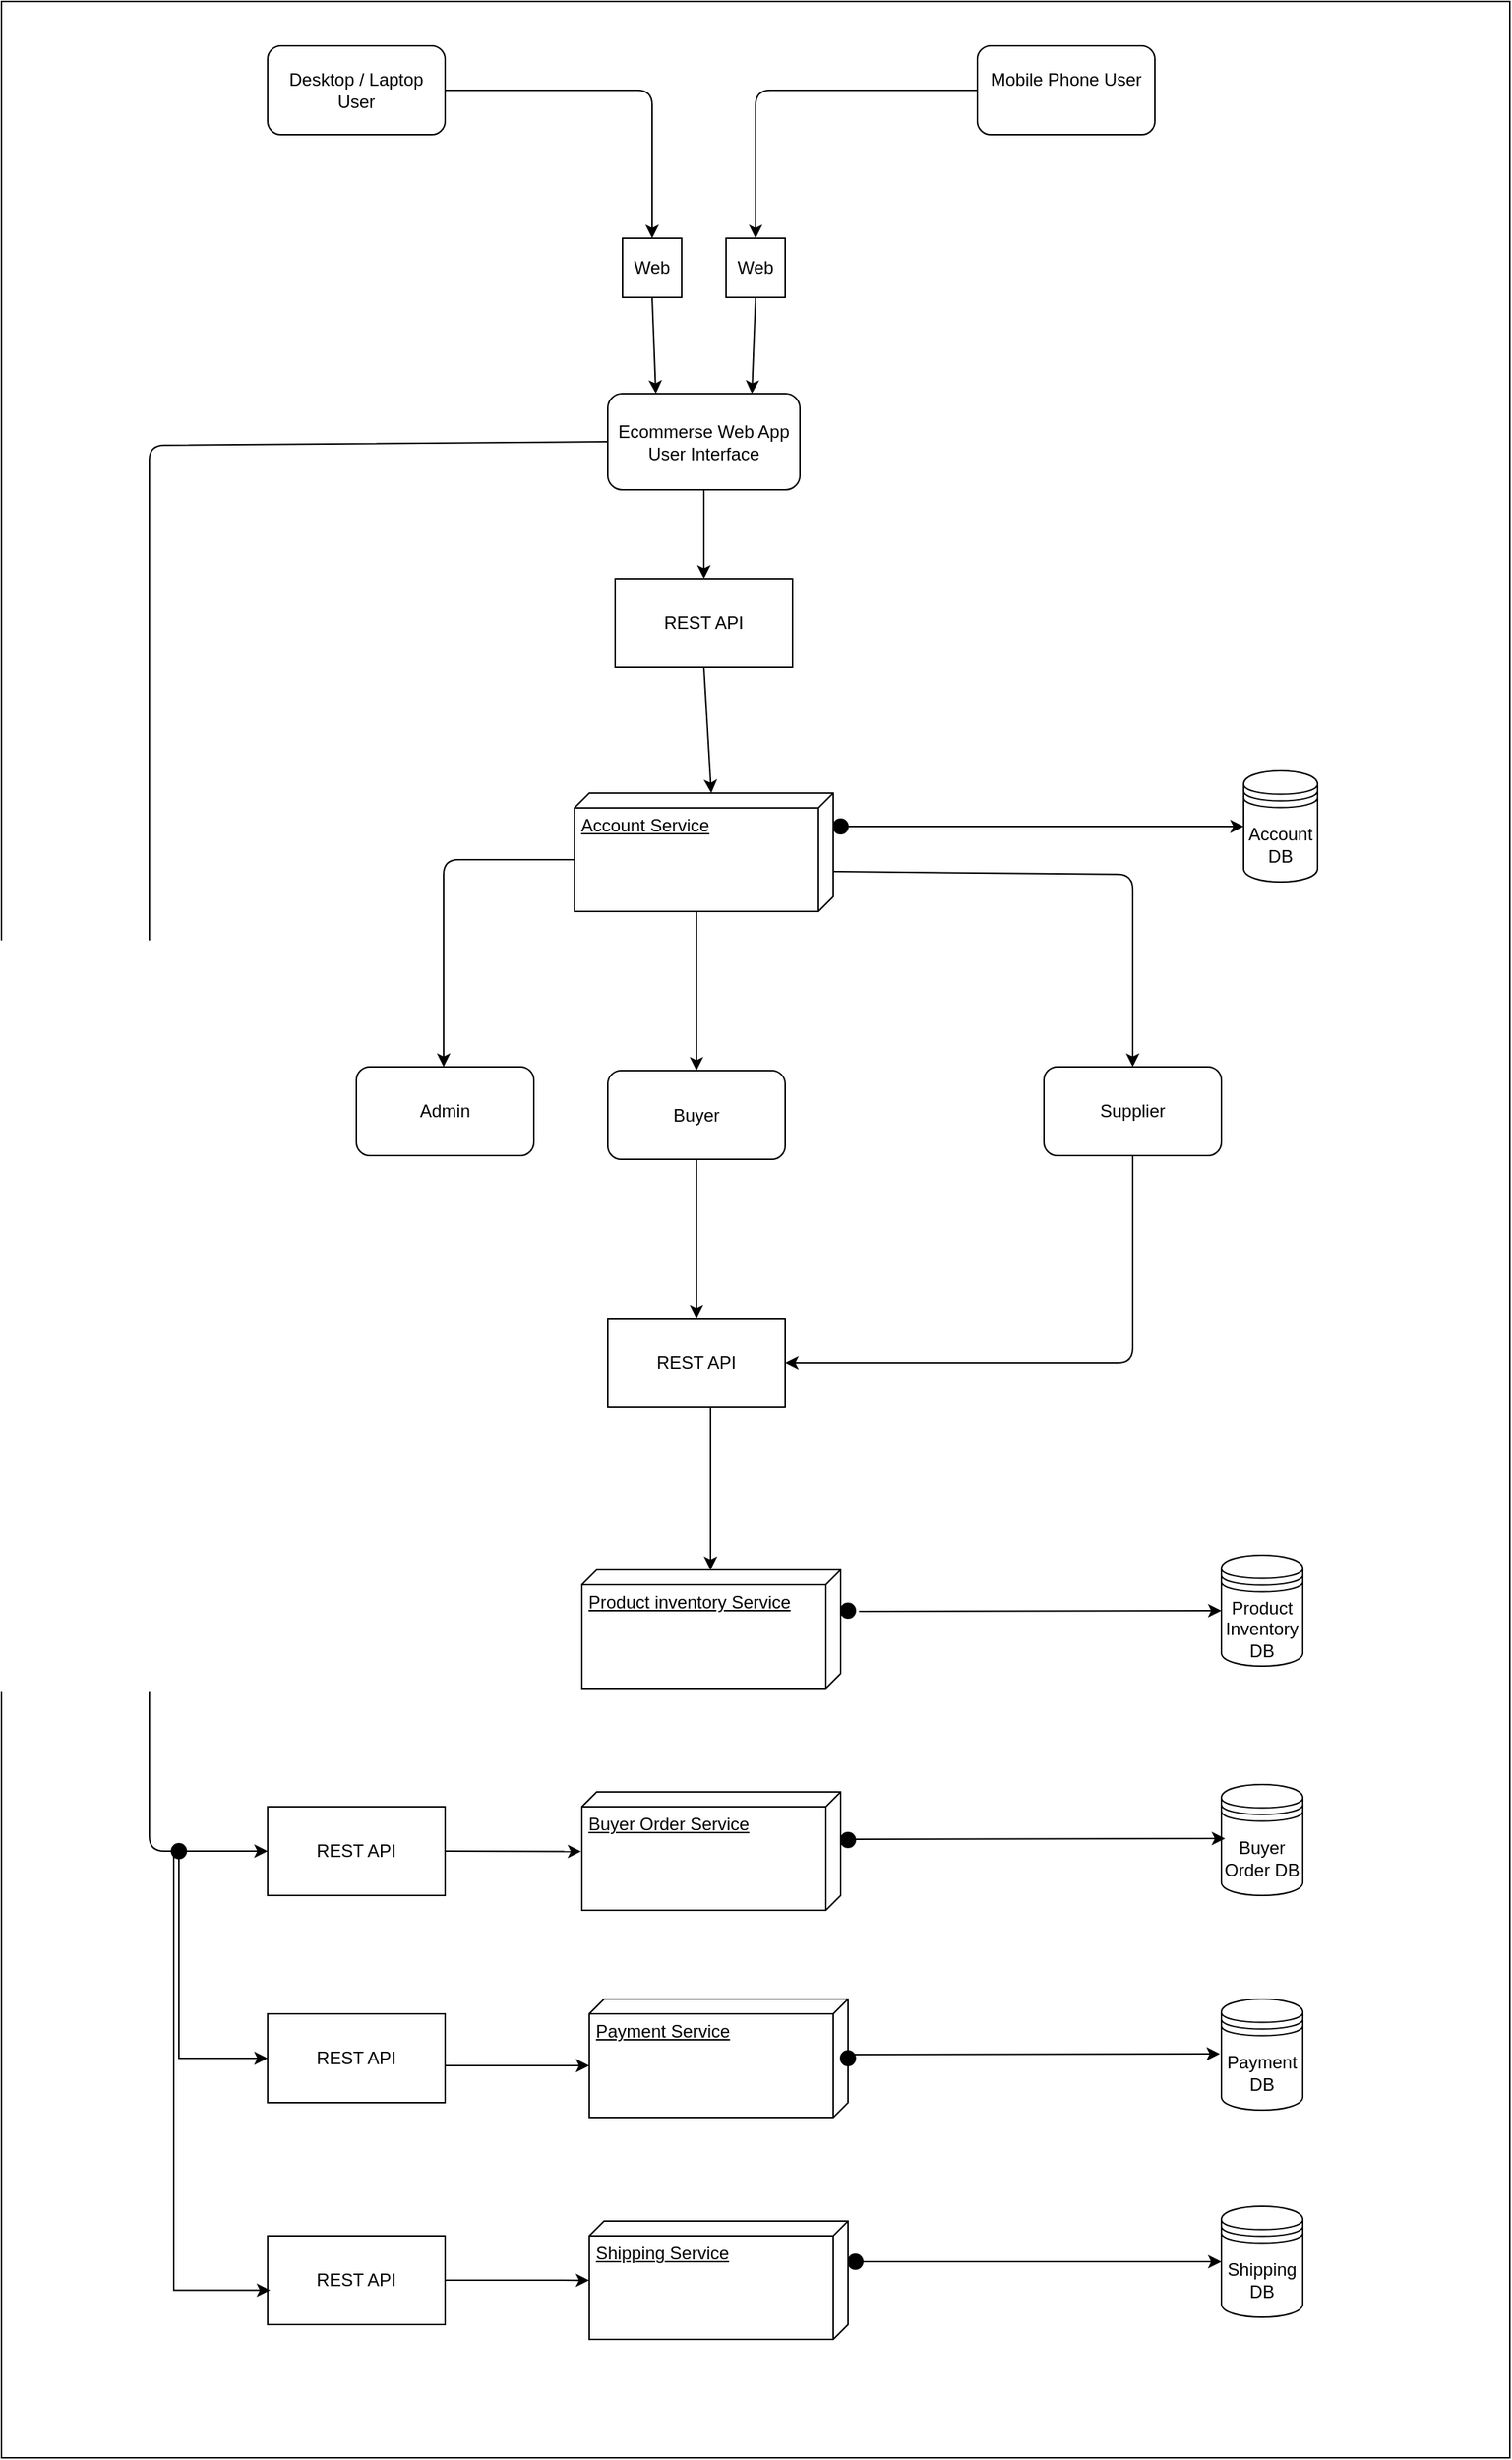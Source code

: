 <mxfile version="10.6.7" type="device"><diagram id="tzOx4zi1u1VOasWd011g" name="Page-1"><mxGraphModel dx="1394" dy="785" grid="1" gridSize="10" guides="1" tooltips="1" connect="1" arrows="1" fold="1" page="1" pageScale="1" pageWidth="1169" pageHeight="827" math="0" shadow="0"><root><mxCell id="0"/><mxCell id="1" parent="0"/><mxCell id="C59kVvQcmDPvEsdQ_ncG-1" value="" style="rounded=0;whiteSpace=wrap;html=1;" parent="1" vertex="1"><mxGeometry x="60" y="30" width="1020" height="1660" as="geometry"/></mxCell><mxCell id="C59kVvQcmDPvEsdQ_ncG-3" value="Desktop / Laptop User" style="rounded=1;whiteSpace=wrap;html=1;" parent="1" vertex="1"><mxGeometry x="240" y="60" width="120" height="60" as="geometry"/></mxCell><mxCell id="C59kVvQcmDPvEsdQ_ncG-4" value="Mobile Phone User&lt;br&gt;&lt;br&gt;" style="rounded=1;whiteSpace=wrap;html=1;" parent="1" vertex="1"><mxGeometry x="720" y="60" width="120" height="60" as="geometry"/></mxCell><mxCell id="C59kVvQcmDPvEsdQ_ncG-5" value="Web" style="whiteSpace=wrap;html=1;aspect=fixed;" parent="1" vertex="1"><mxGeometry x="480" y="190" width="40" height="40" as="geometry"/></mxCell><mxCell id="C59kVvQcmDPvEsdQ_ncG-6" value="Web" style="whiteSpace=wrap;html=1;aspect=fixed;" parent="1" vertex="1"><mxGeometry x="550" y="190" width="40" height="40" as="geometry"/></mxCell><mxCell id="C59kVvQcmDPvEsdQ_ncG-8" value="" style="endArrow=classic;html=1;exitX=0;exitY=0.5;exitDx=0;exitDy=0;entryX=0.5;entryY=0;entryDx=0;entryDy=0;" parent="1" source="C59kVvQcmDPvEsdQ_ncG-4" target="C59kVvQcmDPvEsdQ_ncG-6" edge="1"><mxGeometry width="50" height="50" relative="1" as="geometry"><mxPoint x="520" y="160" as="sourcePoint"/><mxPoint x="570" y="110" as="targetPoint"/><Array as="points"><mxPoint x="570" y="90"/></Array></mxGeometry></mxCell><mxCell id="C59kVvQcmDPvEsdQ_ncG-9" value="" style="endArrow=classic;html=1;exitX=1;exitY=0.5;exitDx=0;exitDy=0;entryX=0.5;entryY=0;entryDx=0;entryDy=0;" parent="1" source="C59kVvQcmDPvEsdQ_ncG-3" target="C59kVvQcmDPvEsdQ_ncG-5" edge="1"><mxGeometry width="50" height="50" relative="1" as="geometry"><mxPoint x="730" y="100" as="sourcePoint"/><mxPoint x="580" y="200" as="targetPoint"/><Array as="points"><mxPoint x="500" y="90"/></Array></mxGeometry></mxCell><mxCell id="C59kVvQcmDPvEsdQ_ncG-10" value="Ecommerse Web App User Interface" style="rounded=1;whiteSpace=wrap;html=1;" parent="1" vertex="1"><mxGeometry x="470" y="295" width="130" height="65" as="geometry"/></mxCell><mxCell id="C59kVvQcmDPvEsdQ_ncG-11" value="" style="endArrow=classic;html=1;entryX=0.25;entryY=0;entryDx=0;entryDy=0;exitX=0.5;exitY=1;exitDx=0;exitDy=0;" parent="1" source="C59kVvQcmDPvEsdQ_ncG-5" target="C59kVvQcmDPvEsdQ_ncG-10" edge="1"><mxGeometry width="50" height="50" relative="1" as="geometry"><mxPoint x="410" y="300" as="sourcePoint"/><mxPoint x="460" y="250" as="targetPoint"/></mxGeometry></mxCell><mxCell id="C59kVvQcmDPvEsdQ_ncG-12" value="" style="endArrow=classic;html=1;exitX=0.5;exitY=1;exitDx=0;exitDy=0;entryX=0.75;entryY=0;entryDx=0;entryDy=0;" parent="1" source="C59kVvQcmDPvEsdQ_ncG-6" target="C59kVvQcmDPvEsdQ_ncG-10" edge="1"><mxGeometry width="50" height="50" relative="1" as="geometry"><mxPoint x="510" y="240" as="sourcePoint"/><mxPoint x="545" y="305" as="targetPoint"/></mxGeometry></mxCell><mxCell id="C59kVvQcmDPvEsdQ_ncG-15" value="REST API" style="rounded=0;whiteSpace=wrap;html=1;" parent="1" vertex="1"><mxGeometry x="475" y="420" width="120" height="60" as="geometry"/></mxCell><mxCell id="C59kVvQcmDPvEsdQ_ncG-16" value="" style="endArrow=classic;html=1;exitX=0.5;exitY=1;exitDx=0;exitDy=0;entryX=0.5;entryY=0;entryDx=0;entryDy=0;" parent="1" source="C59kVvQcmDPvEsdQ_ncG-10" target="C59kVvQcmDPvEsdQ_ncG-15" edge="1"><mxGeometry width="50" height="50" relative="1" as="geometry"><mxPoint x="580" y="240" as="sourcePoint"/><mxPoint x="578" y="305" as="targetPoint"/></mxGeometry></mxCell><mxCell id="C59kVvQcmDPvEsdQ_ncG-17" value="Account Service" style="verticalAlign=top;align=left;spacingTop=8;spacingLeft=2;spacingRight=12;shape=cube;size=10;direction=south;fontStyle=4;html=1;" parent="1" vertex="1"><mxGeometry x="447.5" y="565" width="175" height="80" as="geometry"/></mxCell><mxCell id="C59kVvQcmDPvEsdQ_ncG-18" value="" style="endArrow=classic;html=1;exitX=0.5;exitY=1;exitDx=0;exitDy=0;entryX=0;entryY=0;entryDx=0;entryDy=82.5;entryPerimeter=0;" parent="1" source="C59kVvQcmDPvEsdQ_ncG-15" target="C59kVvQcmDPvEsdQ_ncG-17" edge="1"><mxGeometry width="50" height="50" relative="1" as="geometry"><mxPoint x="545" y="370" as="sourcePoint"/><mxPoint x="545" y="430" as="targetPoint"/></mxGeometry></mxCell><mxCell id="C59kVvQcmDPvEsdQ_ncG-19" value="Account DB" style="shape=datastore;whiteSpace=wrap;html=1;" parent="1" vertex="1"><mxGeometry x="900" y="550" width="50" height="75" as="geometry"/></mxCell><mxCell id="C59kVvQcmDPvEsdQ_ncG-21" value="" style="ellipse;whiteSpace=wrap;html=1;fillColor=#000000;" parent="1" vertex="1"><mxGeometry x="622.5" y="582.5" width="10" height="10" as="geometry"/></mxCell><mxCell id="C59kVvQcmDPvEsdQ_ncG-22" value="" style="endArrow=classic;html=1;exitX=1;exitY=0.5;exitDx=0;exitDy=0;entryX=0;entryY=0.5;entryDx=0;entryDy=0;" parent="1" source="C59kVvQcmDPvEsdQ_ncG-21" target="C59kVvQcmDPvEsdQ_ncG-19" edge="1"><mxGeometry width="50" height="50" relative="1" as="geometry"><mxPoint x="750" y="650" as="sourcePoint"/><mxPoint x="800" y="600" as="targetPoint"/></mxGeometry></mxCell><mxCell id="C59kVvQcmDPvEsdQ_ncG-23" value="Admin" style="rounded=1;whiteSpace=wrap;html=1;" parent="1" vertex="1"><mxGeometry x="300" y="750" width="120" height="60" as="geometry"/></mxCell><mxCell id="C59kVvQcmDPvEsdQ_ncG-26" value="Supplier" style="rounded=1;whiteSpace=wrap;html=1;" parent="1" vertex="1"><mxGeometry x="765" y="750" width="120" height="60" as="geometry"/></mxCell><mxCell id="C59kVvQcmDPvEsdQ_ncG-27" value="Buyer" style="rounded=1;whiteSpace=wrap;html=1;" parent="1" vertex="1"><mxGeometry x="470" y="752.5" width="120" height="60" as="geometry"/></mxCell><mxCell id="C59kVvQcmDPvEsdQ_ncG-28" value="" style="endArrow=classic;html=1;exitX=0;exitY=0;exitDx=45;exitDy=175;entryX=0.5;entryY=0;entryDx=0;entryDy=0;exitPerimeter=0;" parent="1" source="C59kVvQcmDPvEsdQ_ncG-17" edge="1"><mxGeometry width="50" height="50" relative="1" as="geometry"><mxPoint x="359" y="690" as="sourcePoint"/><mxPoint x="359" y="750" as="targetPoint"/><Array as="points"><mxPoint x="359" y="610"/></Array></mxGeometry></mxCell><mxCell id="C59kVvQcmDPvEsdQ_ncG-29" value="" style="endArrow=classic;html=1;exitX=0.663;exitY=-0.003;exitDx=0;exitDy=0;entryX=0.5;entryY=0;entryDx=0;entryDy=0;exitPerimeter=0;" parent="1" source="C59kVvQcmDPvEsdQ_ncG-17" target="C59kVvQcmDPvEsdQ_ncG-26" edge="1"><mxGeometry width="50" height="50" relative="1" as="geometry"><mxPoint x="523.5" y="690" as="sourcePoint"/><mxPoint x="523.5" y="750" as="targetPoint"/><Array as="points"><mxPoint x="825" y="620"/></Array></mxGeometry></mxCell><mxCell id="C59kVvQcmDPvEsdQ_ncG-31" value="" style="endArrow=classic;html=1;entryX=0.5;entryY=0;entryDx=0;entryDy=0;exitX=0;exitY=0;exitDx=80;exitDy=92.5;exitPerimeter=0;" parent="1" source="C59kVvQcmDPvEsdQ_ncG-17" target="C59kVvQcmDPvEsdQ_ncG-27" edge="1"><mxGeometry width="50" height="50" relative="1" as="geometry"><mxPoint x="748" y="620" as="sourcePoint"/><mxPoint x="659" y="760" as="targetPoint"/><Array as="points"/></mxGeometry></mxCell><mxCell id="C59kVvQcmDPvEsdQ_ncG-32" value="REST API" style="rounded=0;whiteSpace=wrap;html=1;" parent="1" vertex="1"><mxGeometry x="470" y="920" width="120" height="60" as="geometry"/></mxCell><mxCell id="C59kVvQcmDPvEsdQ_ncG-33" value="" style="endArrow=classic;html=1;exitX=0.5;exitY=1;exitDx=0;exitDy=0;entryX=1;entryY=0.5;entryDx=0;entryDy=0;" parent="1" source="C59kVvQcmDPvEsdQ_ncG-26" target="C59kVvQcmDPvEsdQ_ncG-32" edge="1"><mxGeometry width="50" height="50" relative="1" as="geometry"><mxPoint x="534" y="815" as="sourcePoint"/><mxPoint x="530" y="920" as="targetPoint"/><Array as="points"><mxPoint x="825" y="950"/></Array></mxGeometry></mxCell><mxCell id="C59kVvQcmDPvEsdQ_ncG-36" value="" style="endArrow=classic;html=1;entryX=0.5;entryY=0;entryDx=0;entryDy=0;exitX=0.5;exitY=1;exitDx=0;exitDy=0;" parent="1" source="C59kVvQcmDPvEsdQ_ncG-27" target="C59kVvQcmDPvEsdQ_ncG-32" edge="1"><mxGeometry width="50" height="50" relative="1" as="geometry"><mxPoint x="654.5" y="848.859" as="sourcePoint"/><mxPoint x="720" y="991" as="targetPoint"/><Array as="points"/></mxGeometry></mxCell><mxCell id="C59kVvQcmDPvEsdQ_ncG-37" value="Product inventory Service" style="verticalAlign=top;align=left;spacingTop=8;spacingLeft=2;spacingRight=12;shape=cube;size=10;direction=south;fontStyle=4;html=1;" parent="1" vertex="1"><mxGeometry x="452.5" y="1090" width="175" height="80" as="geometry"/></mxCell><mxCell id="C59kVvQcmDPvEsdQ_ncG-38" value="" style="endArrow=classic;html=1;exitX=0.5;exitY=1;exitDx=0;exitDy=0;" parent="1" edge="1"><mxGeometry width="50" height="50" relative="1" as="geometry"><mxPoint x="539.5" y="980" as="sourcePoint"/><mxPoint x="539.5" y="1090" as="targetPoint"/></mxGeometry></mxCell><mxCell id="C59kVvQcmDPvEsdQ_ncG-39" value="Product Inventory DB" style="shape=datastore;whiteSpace=wrap;html=1;" parent="1" vertex="1"><mxGeometry x="885" y="1080" width="55" height="75" as="geometry"/></mxCell><mxCell id="C59kVvQcmDPvEsdQ_ncG-42" value="" style="ellipse;whiteSpace=wrap;html=1;fillColor=#000000;" parent="1" vertex="1"><mxGeometry x="627.5" y="1112.5" width="10" height="10" as="geometry"/></mxCell><mxCell id="C59kVvQcmDPvEsdQ_ncG-43" value="" style="endArrow=classic;html=1;entryX=0;entryY=0.5;entryDx=0;entryDy=0;" parent="1" target="C59kVvQcmDPvEsdQ_ncG-39" edge="1"><mxGeometry width="50" height="50" relative="1" as="geometry"><mxPoint x="640" y="1118" as="sourcePoint"/><mxPoint x="910" y="598" as="targetPoint"/></mxGeometry></mxCell><mxCell id="C59kVvQcmDPvEsdQ_ncG-45" value="Buyer Order Service" style="verticalAlign=top;align=left;spacingTop=8;spacingLeft=2;spacingRight=12;shape=cube;size=10;direction=south;fontStyle=4;html=1;" parent="1" vertex="1"><mxGeometry x="452.5" y="1240" width="175" height="80" as="geometry"/></mxCell><mxCell id="C59kVvQcmDPvEsdQ_ncG-46" value="REST API" style="rounded=0;whiteSpace=wrap;html=1;" parent="1" vertex="1"><mxGeometry x="240" y="1250" width="120" height="60" as="geometry"/></mxCell><mxCell id="C59kVvQcmDPvEsdQ_ncG-47" value="" style="endArrow=classic;html=1;exitX=0;exitY=0.5;exitDx=0;exitDy=0;entryX=0;entryY=0.5;entryDx=0;entryDy=0;" parent="1" source="C59kVvQcmDPvEsdQ_ncG-10" target="C59kVvQcmDPvEsdQ_ncG-46" edge="1"><mxGeometry width="50" height="50" relative="1" as="geometry"><mxPoint x="458" y="620" as="sourcePoint"/><mxPoint x="369" y="760" as="targetPoint"/><Array as="points"><mxPoint x="160" y="330"/><mxPoint x="160" y="1280"/></Array></mxGeometry></mxCell><mxCell id="C59kVvQcmDPvEsdQ_ncG-48" value="" style="endArrow=classic;html=1;entryX=0.503;entryY=1.003;entryDx=0;entryDy=0;exitX=1;exitY=0.5;exitDx=0;exitDy=0;entryPerimeter=0;" parent="1" source="C59kVvQcmDPvEsdQ_ncG-46" target="C59kVvQcmDPvEsdQ_ncG-45" edge="1"><mxGeometry width="50" height="50" relative="1" as="geometry"><mxPoint x="380" y="1154.857" as="sourcePoint"/><mxPoint x="380" y="1263.429" as="targetPoint"/><Array as="points"/></mxGeometry></mxCell><mxCell id="C59kVvQcmDPvEsdQ_ncG-49" value="Buyer Order DB" style="shape=datastore;whiteSpace=wrap;html=1;" parent="1" vertex="1"><mxGeometry x="885" y="1235" width="55" height="75" as="geometry"/></mxCell><mxCell id="C59kVvQcmDPvEsdQ_ncG-50" value="" style="endArrow=classic;html=1;entryX=0;entryY=0.5;entryDx=0;entryDy=0;" parent="1" edge="1"><mxGeometry width="50" height="50" relative="1" as="geometry"><mxPoint x="636" y="1272" as="sourcePoint"/><mxPoint x="887.5" y="1271.5" as="targetPoint"/></mxGeometry></mxCell><mxCell id="C59kVvQcmDPvEsdQ_ncG-51" value="" style="ellipse;whiteSpace=wrap;html=1;fillColor=#000000;" parent="1" vertex="1"><mxGeometry x="627.5" y="1267.5" width="10" height="10" as="geometry"/></mxCell><mxCell id="C59kVvQcmDPvEsdQ_ncG-52" value="Payment Service" style="verticalAlign=top;align=left;spacingTop=8;spacingLeft=2;spacingRight=12;shape=cube;size=10;direction=south;fontStyle=4;html=1;" parent="1" vertex="1"><mxGeometry x="457.5" y="1380" width="175" height="80" as="geometry"/></mxCell><mxCell id="C59kVvQcmDPvEsdQ_ncG-53" value="Shipping Service" style="verticalAlign=top;align=left;spacingTop=8;spacingLeft=2;spacingRight=12;shape=cube;size=10;direction=south;fontStyle=4;html=1;" parent="1" vertex="1"><mxGeometry x="457.5" y="1530" width="175" height="80" as="geometry"/></mxCell><mxCell id="C59kVvQcmDPvEsdQ_ncG-54" value="REST API" style="rounded=0;whiteSpace=wrap;html=1;" parent="1" vertex="1"><mxGeometry x="240" y="1390" width="120" height="60" as="geometry"/></mxCell><mxCell id="C59kVvQcmDPvEsdQ_ncG-55" value="REST API" style="rounded=0;whiteSpace=wrap;html=1;" parent="1" vertex="1"><mxGeometry x="240" y="1540" width="120" height="60" as="geometry"/></mxCell><mxCell id="C59kVvQcmDPvEsdQ_ncG-59" value="" style="edgeStyle=orthogonalEdgeStyle;rounded=0;orthogonalLoop=1;jettySize=auto;html=1;entryX=0;entryY=0.5;entryDx=0;entryDy=0;" parent="1" source="C59kVvQcmDPvEsdQ_ncG-56" target="C59kVvQcmDPvEsdQ_ncG-54" edge="1"><mxGeometry relative="1" as="geometry"><mxPoint x="180" y="1365.0" as="targetPoint"/><Array as="points"><mxPoint x="180" y="1420"/></Array></mxGeometry></mxCell><mxCell id="C59kVvQcmDPvEsdQ_ncG-56" value="" style="ellipse;whiteSpace=wrap;html=1;fillColor=#000000;" parent="1" vertex="1"><mxGeometry x="175" y="1275" width="10" height="10" as="geometry"/></mxCell><mxCell id="C59kVvQcmDPvEsdQ_ncG-60" value="" style="edgeStyle=orthogonalEdgeStyle;rounded=0;orthogonalLoop=1;jettySize=auto;html=1;entryX=0.014;entryY=0.613;entryDx=0;entryDy=0;entryPerimeter=0;exitX=0;exitY=0;exitDx=0;exitDy=0;" parent="1" source="C59kVvQcmDPvEsdQ_ncG-56" target="C59kVvQcmDPvEsdQ_ncG-55" edge="1"><mxGeometry relative="1" as="geometry"><mxPoint x="190" y="1295.0" as="sourcePoint"/><mxPoint x="250.241" y="1430.241" as="targetPoint"/><Array as="points"><mxPoint x="177" y="1577"/></Array></mxGeometry></mxCell><mxCell id="C59kVvQcmDPvEsdQ_ncG-61" value="" style="endArrow=classic;html=1;entryX=0;entryY=0;entryDx=45;entryDy=175;entryPerimeter=0;" parent="1" target="C59kVvQcmDPvEsdQ_ncG-52" edge="1"><mxGeometry width="50" height="50" relative="1" as="geometry"><mxPoint x="360" y="1425" as="sourcePoint"/><mxPoint x="452.655" y="1435.069" as="targetPoint"/><Array as="points"/></mxGeometry></mxCell><mxCell id="C59kVvQcmDPvEsdQ_ncG-62" value="" style="endArrow=classic;html=1;entryX=0;entryY=0;entryDx=45;entryDy=175;entryPerimeter=0;" parent="1" edge="1"><mxGeometry width="50" height="50" relative="1" as="geometry"><mxPoint x="360" y="1570.0" as="sourcePoint"/><mxPoint x="457.483" y="1570.069" as="targetPoint"/><Array as="points"/></mxGeometry></mxCell><mxCell id="C59kVvQcmDPvEsdQ_ncG-63" value="Payment DB" style="shape=datastore;whiteSpace=wrap;html=1;" parent="1" vertex="1"><mxGeometry x="885" y="1380" width="55" height="75" as="geometry"/></mxCell><mxCell id="C59kVvQcmDPvEsdQ_ncG-64" value="Shipping DB" style="shape=datastore;whiteSpace=wrap;html=1;" parent="1" vertex="1"><mxGeometry x="885" y="1520" width="55" height="75" as="geometry"/></mxCell><mxCell id="C59kVvQcmDPvEsdQ_ncG-65" value="" style="endArrow=classic;html=1;entryX=0;entryY=0.5;entryDx=0;entryDy=0;" parent="1" edge="1"><mxGeometry width="50" height="50" relative="1" as="geometry"><mxPoint x="632.5" y="1417.5" as="sourcePoint"/><mxPoint x="884" y="1417" as="targetPoint"/></mxGeometry></mxCell><mxCell id="C59kVvQcmDPvEsdQ_ncG-66" value="" style="endArrow=classic;html=1;exitX=1;exitY=0.5;exitDx=0;exitDy=0;entryX=0;entryY=0.5;entryDx=0;entryDy=0;" parent="1" source="C59kVvQcmDPvEsdQ_ncG-68" edge="1" target="C59kVvQcmDPvEsdQ_ncG-64"><mxGeometry width="50" height="50" relative="1" as="geometry"><mxPoint x="650" y="1557" as="sourcePoint"/><mxPoint x="780" y="1557" as="targetPoint"/></mxGeometry></mxCell><mxCell id="C59kVvQcmDPvEsdQ_ncG-67" value="" style="ellipse;whiteSpace=wrap;html=1;fillColor=#000000;" parent="1" vertex="1"><mxGeometry x="627.5" y="1415" width="10" height="10" as="geometry"/></mxCell><mxCell id="C59kVvQcmDPvEsdQ_ncG-68" value="" style="ellipse;whiteSpace=wrap;html=1;fillColor=#000000;" parent="1" vertex="1"><mxGeometry x="632.5" y="1552.5" width="10" height="10" as="geometry"/></mxCell></root></mxGraphModel></diagram></mxfile>